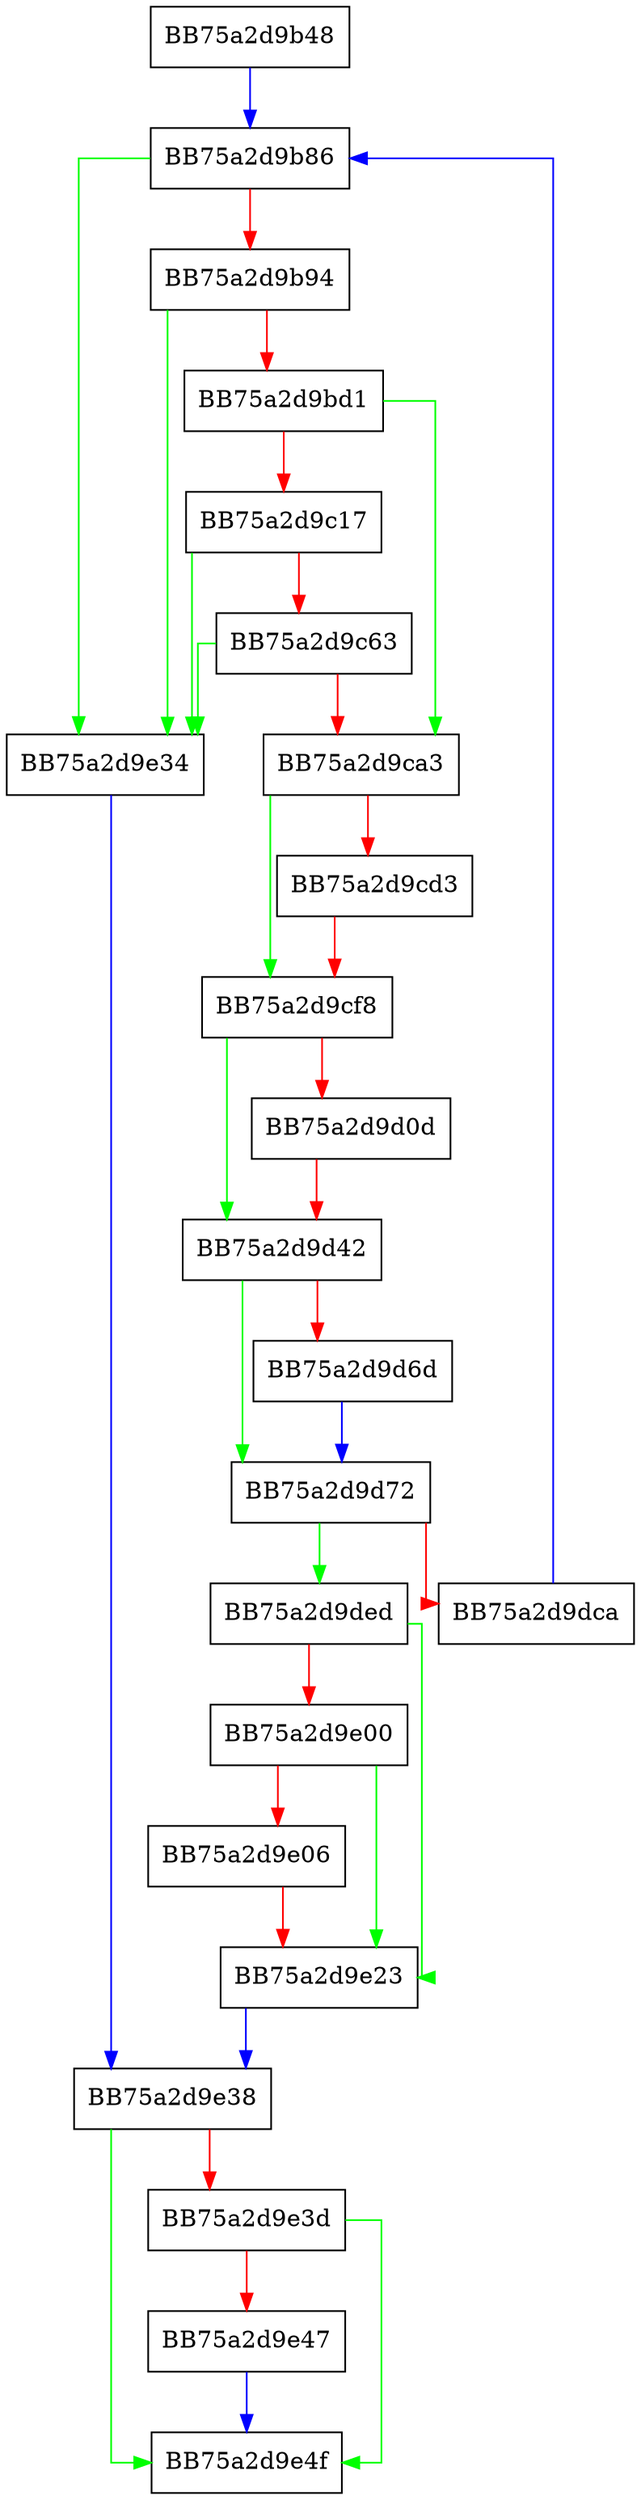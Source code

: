 digraph WriteMemoryHelper {
  node [shape="box"];
  graph [splines=ortho];
  BB75a2d9b48 -> BB75a2d9b86 [color="blue"];
  BB75a2d9b86 -> BB75a2d9e34 [color="green"];
  BB75a2d9b86 -> BB75a2d9b94 [color="red"];
  BB75a2d9b94 -> BB75a2d9e34 [color="green"];
  BB75a2d9b94 -> BB75a2d9bd1 [color="red"];
  BB75a2d9bd1 -> BB75a2d9ca3 [color="green"];
  BB75a2d9bd1 -> BB75a2d9c17 [color="red"];
  BB75a2d9c17 -> BB75a2d9e34 [color="green"];
  BB75a2d9c17 -> BB75a2d9c63 [color="red"];
  BB75a2d9c63 -> BB75a2d9e34 [color="green"];
  BB75a2d9c63 -> BB75a2d9ca3 [color="red"];
  BB75a2d9ca3 -> BB75a2d9cf8 [color="green"];
  BB75a2d9ca3 -> BB75a2d9cd3 [color="red"];
  BB75a2d9cd3 -> BB75a2d9cf8 [color="red"];
  BB75a2d9cf8 -> BB75a2d9d42 [color="green"];
  BB75a2d9cf8 -> BB75a2d9d0d [color="red"];
  BB75a2d9d0d -> BB75a2d9d42 [color="red"];
  BB75a2d9d42 -> BB75a2d9d72 [color="green"];
  BB75a2d9d42 -> BB75a2d9d6d [color="red"];
  BB75a2d9d6d -> BB75a2d9d72 [color="blue"];
  BB75a2d9d72 -> BB75a2d9ded [color="green"];
  BB75a2d9d72 -> BB75a2d9dca [color="red"];
  BB75a2d9dca -> BB75a2d9b86 [color="blue"];
  BB75a2d9ded -> BB75a2d9e23 [color="green"];
  BB75a2d9ded -> BB75a2d9e00 [color="red"];
  BB75a2d9e00 -> BB75a2d9e23 [color="green"];
  BB75a2d9e00 -> BB75a2d9e06 [color="red"];
  BB75a2d9e06 -> BB75a2d9e23 [color="red"];
  BB75a2d9e23 -> BB75a2d9e38 [color="blue"];
  BB75a2d9e34 -> BB75a2d9e38 [color="blue"];
  BB75a2d9e38 -> BB75a2d9e4f [color="green"];
  BB75a2d9e38 -> BB75a2d9e3d [color="red"];
  BB75a2d9e3d -> BB75a2d9e4f [color="green"];
  BB75a2d9e3d -> BB75a2d9e47 [color="red"];
  BB75a2d9e47 -> BB75a2d9e4f [color="blue"];
}